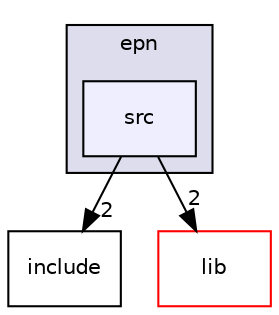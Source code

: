digraph "/home/user/O2-Balancer2/epn/src" {
  compound=true
  node [ fontsize="10", fontname="Helvetica"];
  edge [ labelfontsize="10", labelfontname="Helvetica"];
  subgraph clusterdir_362ab704bb111ad4bd718774b43e7e10 {
    graph [ bgcolor="#ddddee", pencolor="black", label="epn" fontname="Helvetica", fontsize="10", URL="dir_362ab704bb111ad4bd718774b43e7e10.html"]
  dir_ae7e35977af60c66ef96697e6eb1b6f1 [shape=box, label="src", style="filled", fillcolor="#eeeeff", pencolor="black", URL="dir_ae7e35977af60c66ef96697e6eb1b6f1.html"];
  }
  dir_f013b0257568bf0db8646f3e1054f777 [shape=box label="include" URL="dir_f013b0257568bf0db8646f3e1054f777.html"];
  dir_97aefd0d527b934f1d99a682da8fe6a9 [shape=box label="lib" fillcolor="white" style="filled" color="red" URL="dir_97aefd0d527b934f1d99a682da8fe6a9.html"];
  dir_ae7e35977af60c66ef96697e6eb1b6f1->dir_f013b0257568bf0db8646f3e1054f777 [headlabel="2", labeldistance=1.5 headhref="dir_000002_000001.html"];
  dir_ae7e35977af60c66ef96697e6eb1b6f1->dir_97aefd0d527b934f1d99a682da8fe6a9 [headlabel="2", labeldistance=1.5 headhref="dir_000002_000009.html"];
}
